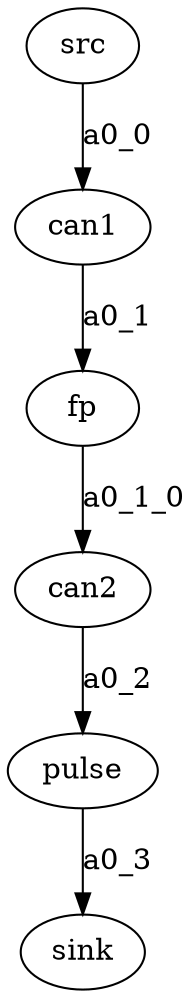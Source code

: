 digraph G {
process_src [label=src];
process_can1 [label=can1];
process_fp [label=fp];
process_can2 [label=can2];
process_pulse [label=pulse];
process_sink [label=sink];
process_src -> process_can1  [label=a0_0];
process_can1 -> process_fp  [label=a0_1];
process_fp -> process_can2  [label=a0_1_0];
process_can2 -> process_pulse  [label=a0_2];
process_pulse -> process_sink  [label=a0_3];
}
